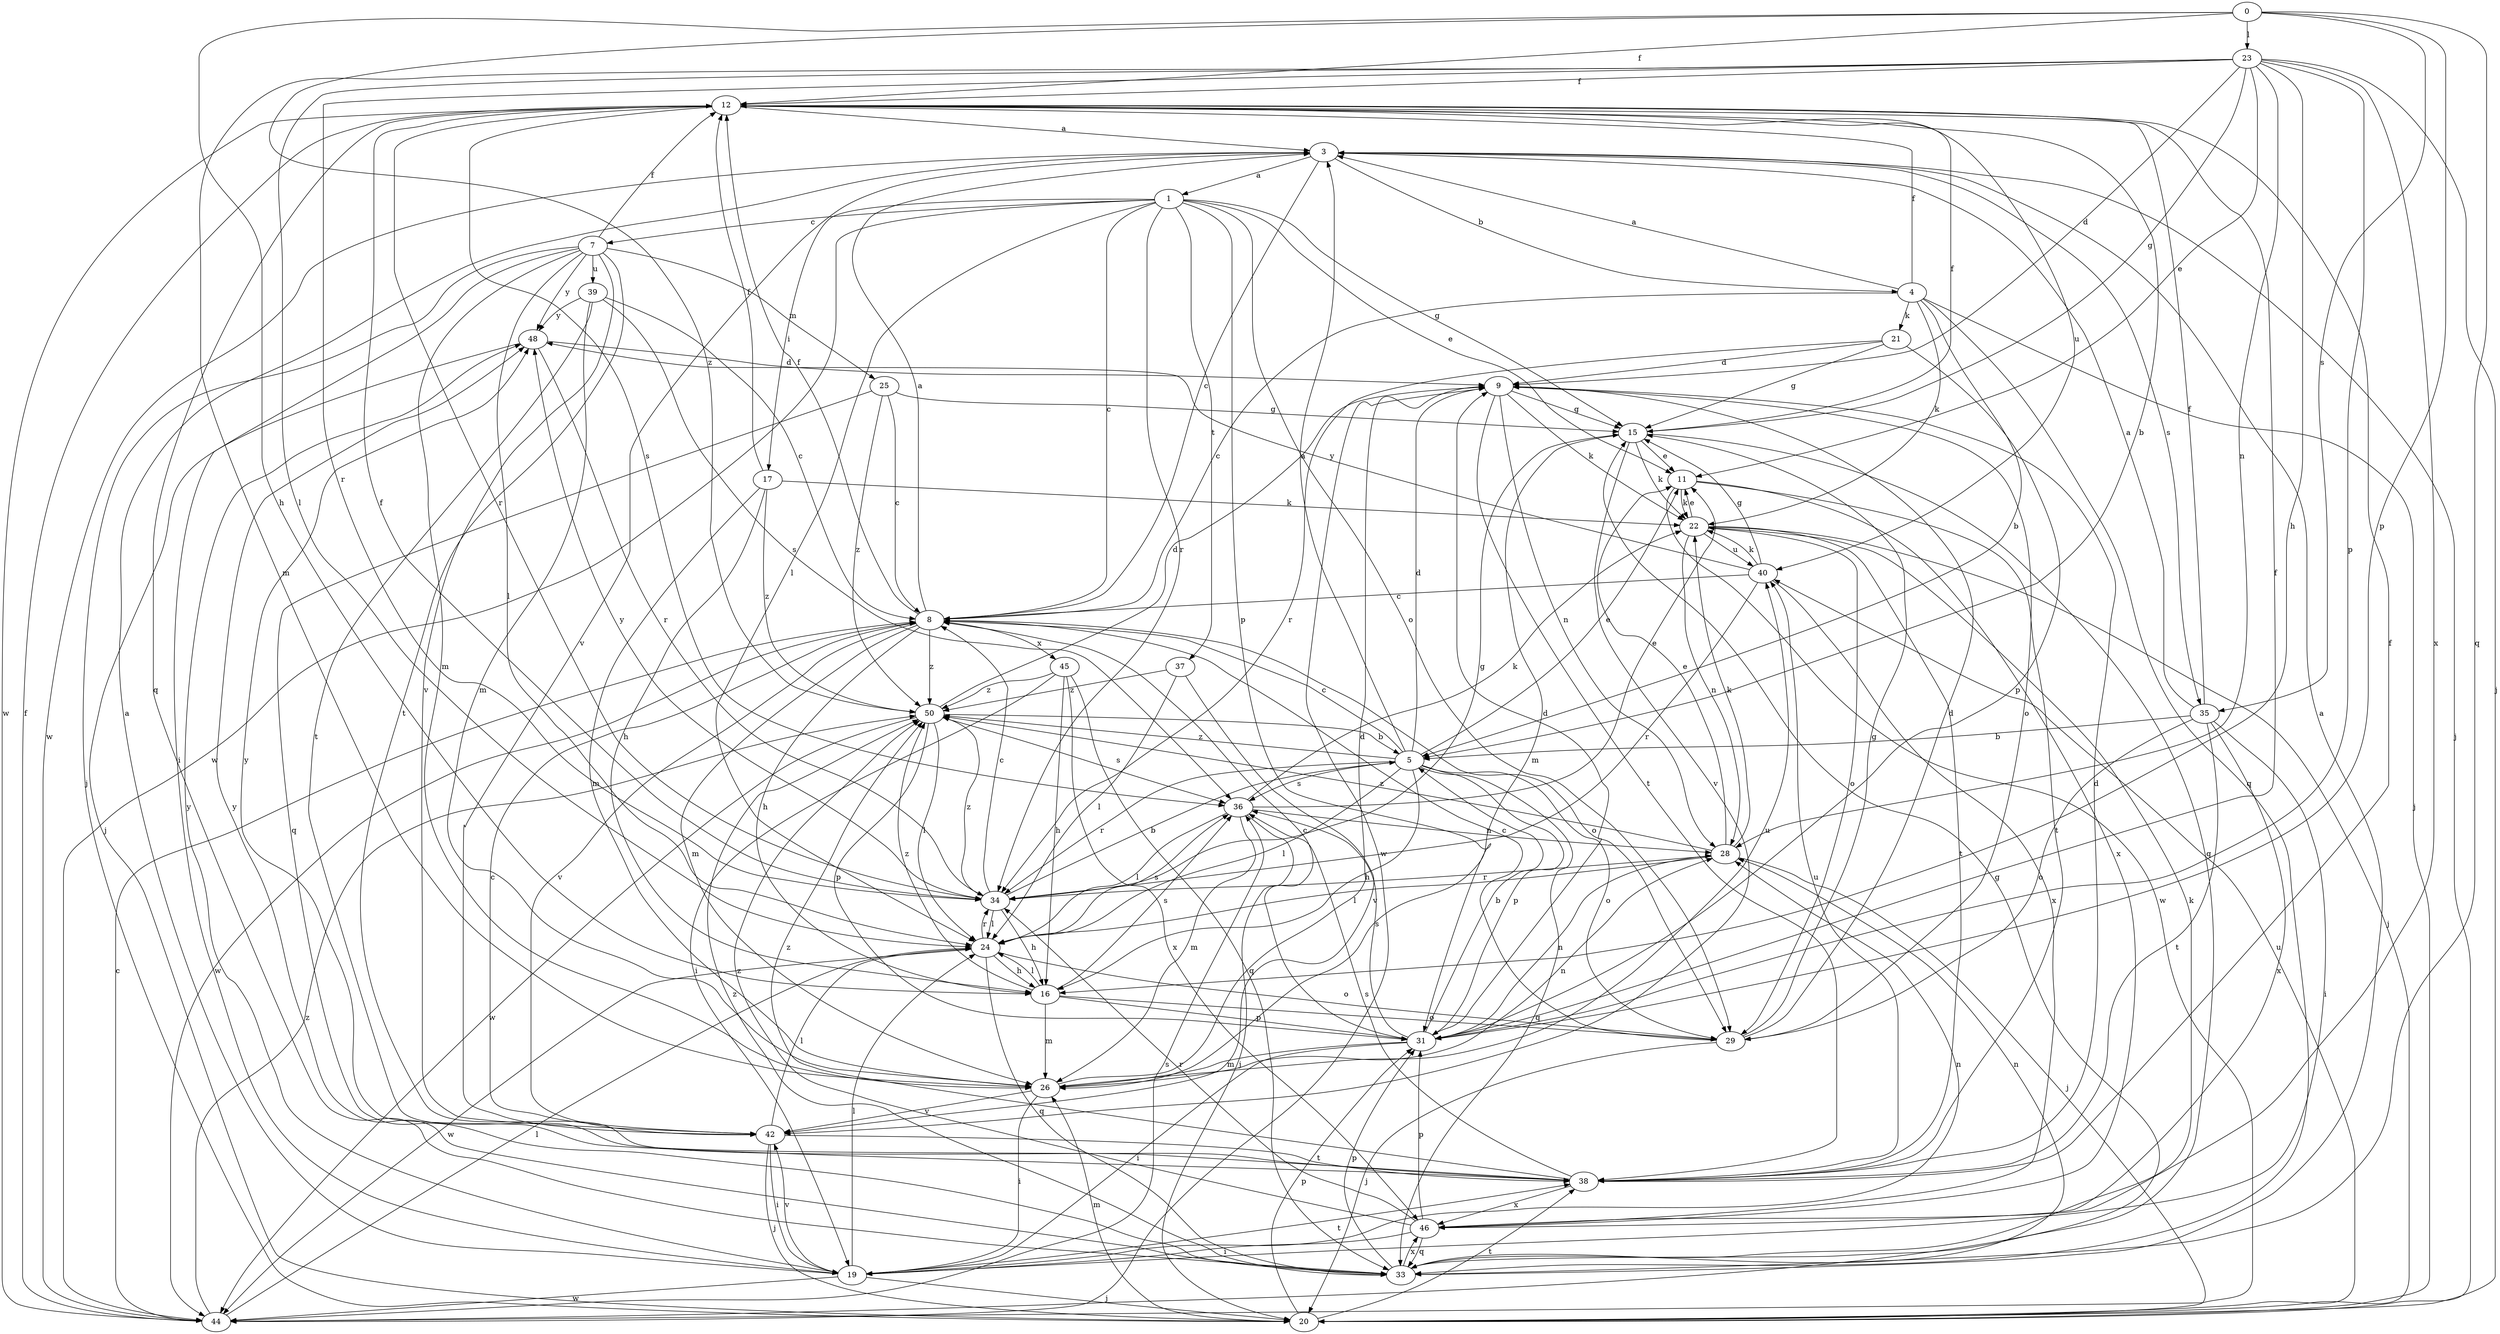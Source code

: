 strict digraph  {
0;
1;
3;
4;
5;
7;
8;
9;
11;
12;
15;
16;
17;
19;
20;
21;
22;
23;
24;
25;
26;
28;
29;
31;
33;
34;
35;
36;
37;
38;
39;
40;
42;
44;
45;
46;
48;
50;
0 -> 12  [label=f];
0 -> 16  [label=h];
0 -> 23  [label=l];
0 -> 31  [label=p];
0 -> 33  [label=q];
0 -> 35  [label=s];
0 -> 50  [label=z];
1 -> 7  [label=c];
1 -> 8  [label=c];
1 -> 11  [label=e];
1 -> 15  [label=g];
1 -> 17  [label=i];
1 -> 24  [label=l];
1 -> 29  [label=o];
1 -> 31  [label=p];
1 -> 34  [label=r];
1 -> 37  [label=t];
1 -> 44  [label=w];
3 -> 1  [label=a];
3 -> 4  [label=b];
3 -> 8  [label=c];
3 -> 20  [label=j];
3 -> 35  [label=s];
3 -> 42  [label=v];
3 -> 44  [label=w];
4 -> 3  [label=a];
4 -> 5  [label=b];
4 -> 8  [label=c];
4 -> 12  [label=f];
4 -> 20  [label=j];
4 -> 21  [label=k];
4 -> 22  [label=k];
4 -> 33  [label=q];
5 -> 3  [label=a];
5 -> 8  [label=c];
5 -> 9  [label=d];
5 -> 11  [label=e];
5 -> 16  [label=h];
5 -> 24  [label=l];
5 -> 29  [label=o];
5 -> 31  [label=p];
5 -> 33  [label=q];
5 -> 34  [label=r];
5 -> 36  [label=s];
5 -> 50  [label=z];
7 -> 12  [label=f];
7 -> 19  [label=i];
7 -> 20  [label=j];
7 -> 24  [label=l];
7 -> 25  [label=m];
7 -> 26  [label=m];
7 -> 38  [label=t];
7 -> 39  [label=u];
7 -> 42  [label=v];
7 -> 48  [label=y];
8 -> 3  [label=a];
8 -> 12  [label=f];
8 -> 16  [label=h];
8 -> 26  [label=m];
8 -> 29  [label=o];
8 -> 42  [label=v];
8 -> 44  [label=w];
8 -> 45  [label=x];
8 -> 50  [label=z];
9 -> 15  [label=g];
9 -> 22  [label=k];
9 -> 28  [label=n];
9 -> 29  [label=o];
9 -> 38  [label=t];
9 -> 44  [label=w];
11 -> 22  [label=k];
11 -> 38  [label=t];
11 -> 44  [label=w];
11 -> 46  [label=x];
12 -> 3  [label=a];
12 -> 5  [label=b];
12 -> 33  [label=q];
12 -> 34  [label=r];
12 -> 36  [label=s];
12 -> 40  [label=u];
12 -> 44  [label=w];
15 -> 11  [label=e];
15 -> 12  [label=f];
15 -> 22  [label=k];
15 -> 26  [label=m];
15 -> 33  [label=q];
15 -> 42  [label=v];
16 -> 24  [label=l];
16 -> 26  [label=m];
16 -> 29  [label=o];
16 -> 31  [label=p];
16 -> 36  [label=s];
16 -> 50  [label=z];
17 -> 12  [label=f];
17 -> 16  [label=h];
17 -> 22  [label=k];
17 -> 26  [label=m];
17 -> 50  [label=z];
19 -> 3  [label=a];
19 -> 20  [label=j];
19 -> 24  [label=l];
19 -> 28  [label=n];
19 -> 38  [label=t];
19 -> 42  [label=v];
19 -> 44  [label=w];
19 -> 48  [label=y];
20 -> 26  [label=m];
20 -> 31  [label=p];
20 -> 38  [label=t];
20 -> 40  [label=u];
21 -> 9  [label=d];
21 -> 15  [label=g];
21 -> 31  [label=p];
21 -> 34  [label=r];
22 -> 11  [label=e];
22 -> 20  [label=j];
22 -> 28  [label=n];
22 -> 29  [label=o];
22 -> 38  [label=t];
22 -> 40  [label=u];
23 -> 9  [label=d];
23 -> 11  [label=e];
23 -> 12  [label=f];
23 -> 15  [label=g];
23 -> 16  [label=h];
23 -> 20  [label=j];
23 -> 24  [label=l];
23 -> 26  [label=m];
23 -> 28  [label=n];
23 -> 31  [label=p];
23 -> 34  [label=r];
23 -> 46  [label=x];
24 -> 16  [label=h];
24 -> 29  [label=o];
24 -> 33  [label=q];
24 -> 34  [label=r];
24 -> 36  [label=s];
24 -> 44  [label=w];
25 -> 8  [label=c];
25 -> 15  [label=g];
25 -> 33  [label=q];
25 -> 50  [label=z];
26 -> 9  [label=d];
26 -> 19  [label=i];
26 -> 28  [label=n];
26 -> 40  [label=u];
26 -> 42  [label=v];
28 -> 11  [label=e];
28 -> 20  [label=j];
28 -> 22  [label=k];
28 -> 24  [label=l];
28 -> 34  [label=r];
28 -> 50  [label=z];
29 -> 8  [label=c];
29 -> 9  [label=d];
29 -> 15  [label=g];
29 -> 20  [label=j];
31 -> 5  [label=b];
31 -> 8  [label=c];
31 -> 9  [label=d];
31 -> 12  [label=f];
31 -> 19  [label=i];
31 -> 26  [label=m];
31 -> 28  [label=n];
31 -> 36  [label=s];
33 -> 3  [label=a];
33 -> 22  [label=k];
33 -> 28  [label=n];
33 -> 31  [label=p];
33 -> 46  [label=x];
33 -> 48  [label=y];
33 -> 50  [label=z];
34 -> 5  [label=b];
34 -> 8  [label=c];
34 -> 12  [label=f];
34 -> 15  [label=g];
34 -> 16  [label=h];
34 -> 24  [label=l];
34 -> 48  [label=y];
34 -> 50  [label=z];
35 -> 3  [label=a];
35 -> 5  [label=b];
35 -> 12  [label=f];
35 -> 19  [label=i];
35 -> 29  [label=o];
35 -> 38  [label=t];
35 -> 46  [label=x];
36 -> 11  [label=e];
36 -> 20  [label=j];
36 -> 22  [label=k];
36 -> 24  [label=l];
36 -> 26  [label=m];
36 -> 28  [label=n];
37 -> 24  [label=l];
37 -> 42  [label=v];
37 -> 50  [label=z];
38 -> 9  [label=d];
38 -> 12  [label=f];
38 -> 36  [label=s];
38 -> 40  [label=u];
38 -> 46  [label=x];
38 -> 48  [label=y];
38 -> 50  [label=z];
39 -> 8  [label=c];
39 -> 26  [label=m];
39 -> 36  [label=s];
39 -> 38  [label=t];
39 -> 48  [label=y];
40 -> 8  [label=c];
40 -> 15  [label=g];
40 -> 22  [label=k];
40 -> 34  [label=r];
40 -> 46  [label=x];
40 -> 48  [label=y];
42 -> 8  [label=c];
42 -> 19  [label=i];
42 -> 20  [label=j];
42 -> 24  [label=l];
42 -> 38  [label=t];
44 -> 8  [label=c];
44 -> 12  [label=f];
44 -> 15  [label=g];
44 -> 24  [label=l];
44 -> 36  [label=s];
44 -> 50  [label=z];
45 -> 16  [label=h];
45 -> 19  [label=i];
45 -> 33  [label=q];
45 -> 46  [label=x];
45 -> 50  [label=z];
46 -> 19  [label=i];
46 -> 31  [label=p];
46 -> 33  [label=q];
46 -> 34  [label=r];
46 -> 50  [label=z];
48 -> 9  [label=d];
48 -> 20  [label=j];
48 -> 34  [label=r];
50 -> 5  [label=b];
50 -> 9  [label=d];
50 -> 24  [label=l];
50 -> 31  [label=p];
50 -> 36  [label=s];
50 -> 44  [label=w];
}
